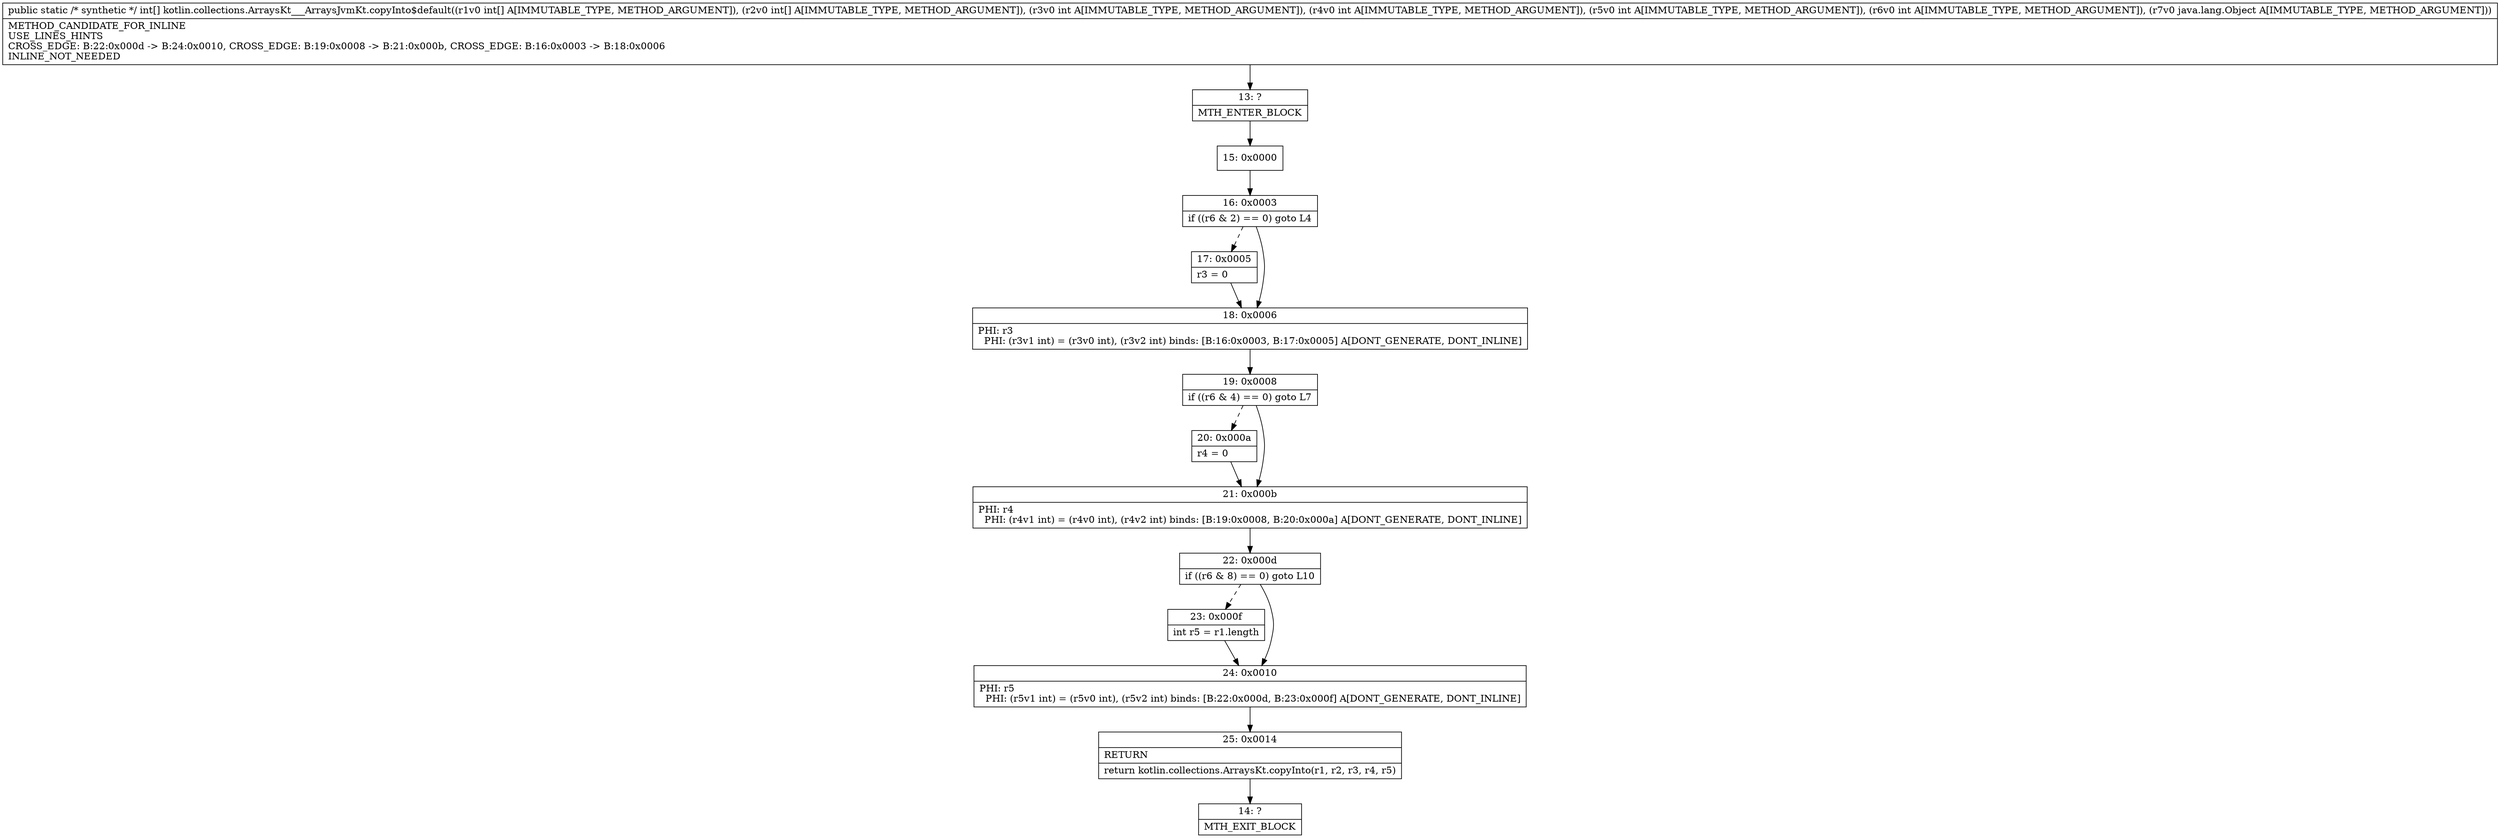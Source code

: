 digraph "CFG forkotlin.collections.ArraysKt___ArraysJvmKt.copyInto$default([I[IIIIILjava\/lang\/Object;)[I" {
Node_13 [shape=record,label="{13\:\ ?|MTH_ENTER_BLOCK\l}"];
Node_15 [shape=record,label="{15\:\ 0x0000}"];
Node_16 [shape=record,label="{16\:\ 0x0003|if ((r6 & 2) == 0) goto L4\l}"];
Node_17 [shape=record,label="{17\:\ 0x0005|r3 = 0\l}"];
Node_18 [shape=record,label="{18\:\ 0x0006|PHI: r3 \l  PHI: (r3v1 int) = (r3v0 int), (r3v2 int) binds: [B:16:0x0003, B:17:0x0005] A[DONT_GENERATE, DONT_INLINE]\l}"];
Node_19 [shape=record,label="{19\:\ 0x0008|if ((r6 & 4) == 0) goto L7\l}"];
Node_20 [shape=record,label="{20\:\ 0x000a|r4 = 0\l}"];
Node_21 [shape=record,label="{21\:\ 0x000b|PHI: r4 \l  PHI: (r4v1 int) = (r4v0 int), (r4v2 int) binds: [B:19:0x0008, B:20:0x000a] A[DONT_GENERATE, DONT_INLINE]\l}"];
Node_22 [shape=record,label="{22\:\ 0x000d|if ((r6 & 8) == 0) goto L10\l}"];
Node_23 [shape=record,label="{23\:\ 0x000f|int r5 = r1.length\l}"];
Node_24 [shape=record,label="{24\:\ 0x0010|PHI: r5 \l  PHI: (r5v1 int) = (r5v0 int), (r5v2 int) binds: [B:22:0x000d, B:23:0x000f] A[DONT_GENERATE, DONT_INLINE]\l}"];
Node_25 [shape=record,label="{25\:\ 0x0014|RETURN\l|return kotlin.collections.ArraysKt.copyInto(r1, r2, r3, r4, r5)\l}"];
Node_14 [shape=record,label="{14\:\ ?|MTH_EXIT_BLOCK\l}"];
MethodNode[shape=record,label="{public static \/* synthetic *\/ int[] kotlin.collections.ArraysKt___ArraysJvmKt.copyInto$default((r1v0 int[] A[IMMUTABLE_TYPE, METHOD_ARGUMENT]), (r2v0 int[] A[IMMUTABLE_TYPE, METHOD_ARGUMENT]), (r3v0 int A[IMMUTABLE_TYPE, METHOD_ARGUMENT]), (r4v0 int A[IMMUTABLE_TYPE, METHOD_ARGUMENT]), (r5v0 int A[IMMUTABLE_TYPE, METHOD_ARGUMENT]), (r6v0 int A[IMMUTABLE_TYPE, METHOD_ARGUMENT]), (r7v0 java.lang.Object A[IMMUTABLE_TYPE, METHOD_ARGUMENT]))  | METHOD_CANDIDATE_FOR_INLINE\lUSE_LINES_HINTS\lCROSS_EDGE: B:22:0x000d \-\> B:24:0x0010, CROSS_EDGE: B:19:0x0008 \-\> B:21:0x000b, CROSS_EDGE: B:16:0x0003 \-\> B:18:0x0006\lINLINE_NOT_NEEDED\l}"];
MethodNode -> Node_13;Node_13 -> Node_15;
Node_15 -> Node_16;
Node_16 -> Node_17[style=dashed];
Node_16 -> Node_18;
Node_17 -> Node_18;
Node_18 -> Node_19;
Node_19 -> Node_20[style=dashed];
Node_19 -> Node_21;
Node_20 -> Node_21;
Node_21 -> Node_22;
Node_22 -> Node_23[style=dashed];
Node_22 -> Node_24;
Node_23 -> Node_24;
Node_24 -> Node_25;
Node_25 -> Node_14;
}

